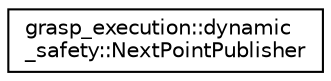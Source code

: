 digraph "Graphical Class Hierarchy"
{
 // LATEX_PDF_SIZE
  edge [fontname="Helvetica",fontsize="10",labelfontname="Helvetica",labelfontsize="10"];
  node [fontname="Helvetica",fontsize="10",shape=record];
  rankdir="LR";
  Node0 [label="grasp_execution::dynamic\l_safety::NextPointPublisher",height=0.2,width=0.4,color="black", fillcolor="white", style="filled",URL="$classgrasp__execution_1_1dynamic__safety_1_1NextPointPublisher.html",tooltip="Next point publisher for dynamic safety."];
}
